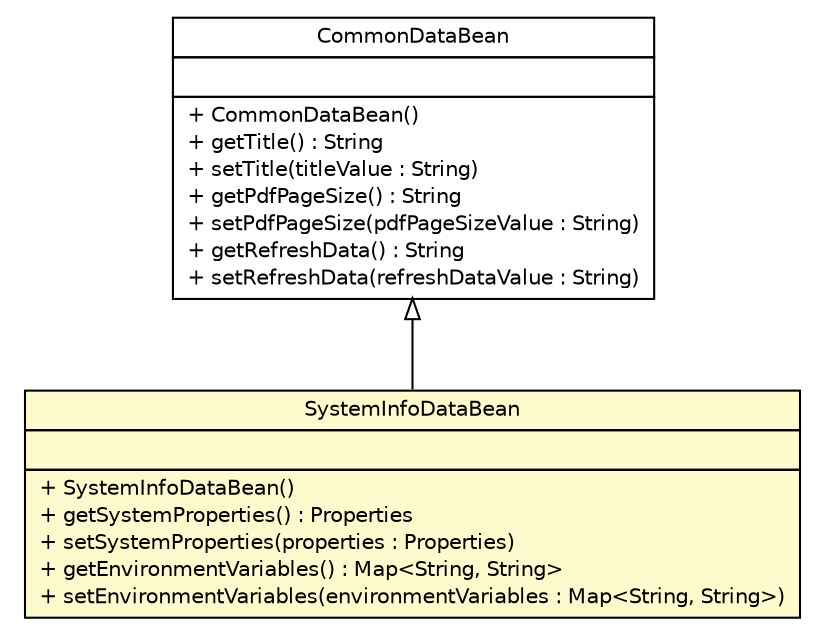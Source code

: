 #!/usr/local/bin/dot
#
# Class diagram 
# Generated by UMLGraph version R5_6 (http://www.umlgraph.org/)
#

digraph G {
	edge [fontname="Helvetica",fontsize=10,labelfontname="Helvetica",labelfontsize=10];
	node [fontname="Helvetica",fontsize=10,shape=plaintext];
	nodesep=0.25;
	ranksep=0.5;
	// com.github.mkolisnyk.cucumber.reporting.types.beans.SystemInfoDataBean
	c12193 [label=<<table title="com.github.mkolisnyk.cucumber.reporting.types.beans.SystemInfoDataBean" border="0" cellborder="1" cellspacing="0" cellpadding="2" port="p" bgcolor="lemonChiffon" href="./SystemInfoDataBean.html">
		<tr><td><table border="0" cellspacing="0" cellpadding="1">
<tr><td align="center" balign="center"> SystemInfoDataBean </td></tr>
		</table></td></tr>
		<tr><td><table border="0" cellspacing="0" cellpadding="1">
<tr><td align="left" balign="left">  </td></tr>
		</table></td></tr>
		<tr><td><table border="0" cellspacing="0" cellpadding="1">
<tr><td align="left" balign="left"> + SystemInfoDataBean() </td></tr>
<tr><td align="left" balign="left"> + getSystemProperties() : Properties </td></tr>
<tr><td align="left" balign="left"> + setSystemProperties(properties : Properties) </td></tr>
<tr><td align="left" balign="left"> + getEnvironmentVariables() : Map&lt;String, String&gt; </td></tr>
<tr><td align="left" balign="left"> + setEnvironmentVariables(environmentVariables : Map&lt;String, String&gt;) </td></tr>
		</table></td></tr>
		</table>>, URL="./SystemInfoDataBean.html", fontname="Helvetica", fontcolor="black", fontsize=10.0];
	// com.github.mkolisnyk.cucumber.reporting.types.beans.CommonDataBean
	c12207 [label=<<table title="com.github.mkolisnyk.cucumber.reporting.types.beans.CommonDataBean" border="0" cellborder="1" cellspacing="0" cellpadding="2" port="p" href="./CommonDataBean.html">
		<tr><td><table border="0" cellspacing="0" cellpadding="1">
<tr><td align="center" balign="center"> CommonDataBean </td></tr>
		</table></td></tr>
		<tr><td><table border="0" cellspacing="0" cellpadding="1">
<tr><td align="left" balign="left">  </td></tr>
		</table></td></tr>
		<tr><td><table border="0" cellspacing="0" cellpadding="1">
<tr><td align="left" balign="left"> + CommonDataBean() </td></tr>
<tr><td align="left" balign="left"> + getTitle() : String </td></tr>
<tr><td align="left" balign="left"> + setTitle(titleValue : String) </td></tr>
<tr><td align="left" balign="left"> + getPdfPageSize() : String </td></tr>
<tr><td align="left" balign="left"> + setPdfPageSize(pdfPageSizeValue : String) </td></tr>
<tr><td align="left" balign="left"> + getRefreshData() : String </td></tr>
<tr><td align="left" balign="left"> + setRefreshData(refreshDataValue : String) </td></tr>
		</table></td></tr>
		</table>>, URL="./CommonDataBean.html", fontname="Helvetica", fontcolor="black", fontsize=10.0];
	//com.github.mkolisnyk.cucumber.reporting.types.beans.SystemInfoDataBean extends com.github.mkolisnyk.cucumber.reporting.types.beans.CommonDataBean
	c12207:p -> c12193:p [dir=back,arrowtail=empty];
}

